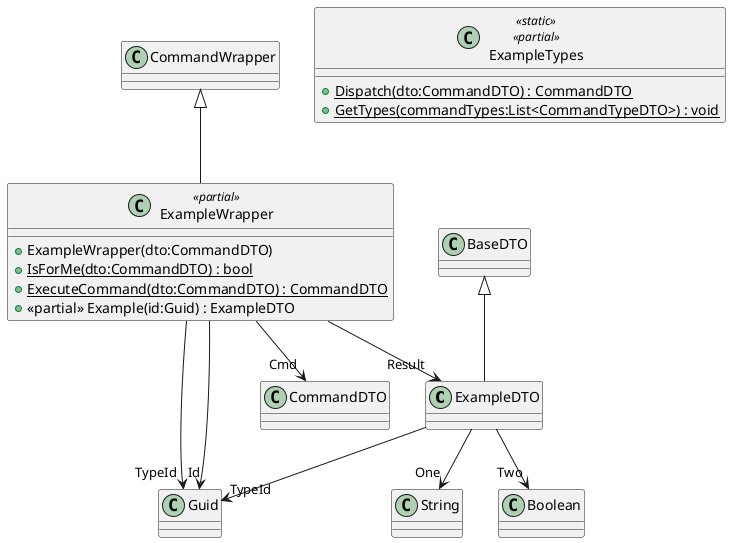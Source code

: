 @startuml
class ExampleDTO {
}
class ExampleWrapper <<partial>> {
    + ExampleWrapper(dto:CommandDTO)
    + {static} IsForMe(dto:CommandDTO) : bool
    + {static} ExecuteCommand(dto:CommandDTO) : CommandDTO
    + <<partial>> Example(id:Guid) : ExampleDTO
}
class ExampleTypes <<static>> <<partial>> {
    + {static} Dispatch(dto:CommandDTO) : CommandDTO
}
class ExampleTypes <<static>> <<partial>> {
    + {static} GetTypes(commandTypes:List<CommandTypeDTO>) : void
}
BaseDTO <|-- ExampleDTO
ExampleDTO --> "TypeId" Guid
ExampleDTO --> "One" String
ExampleDTO --> "Two" Boolean
CommandWrapper <|-- ExampleWrapper
ExampleWrapper --> "TypeId" Guid
ExampleWrapper --> "Cmd" CommandDTO
ExampleWrapper --> "Id" Guid
ExampleWrapper --> "Result" ExampleDTO
@enduml
